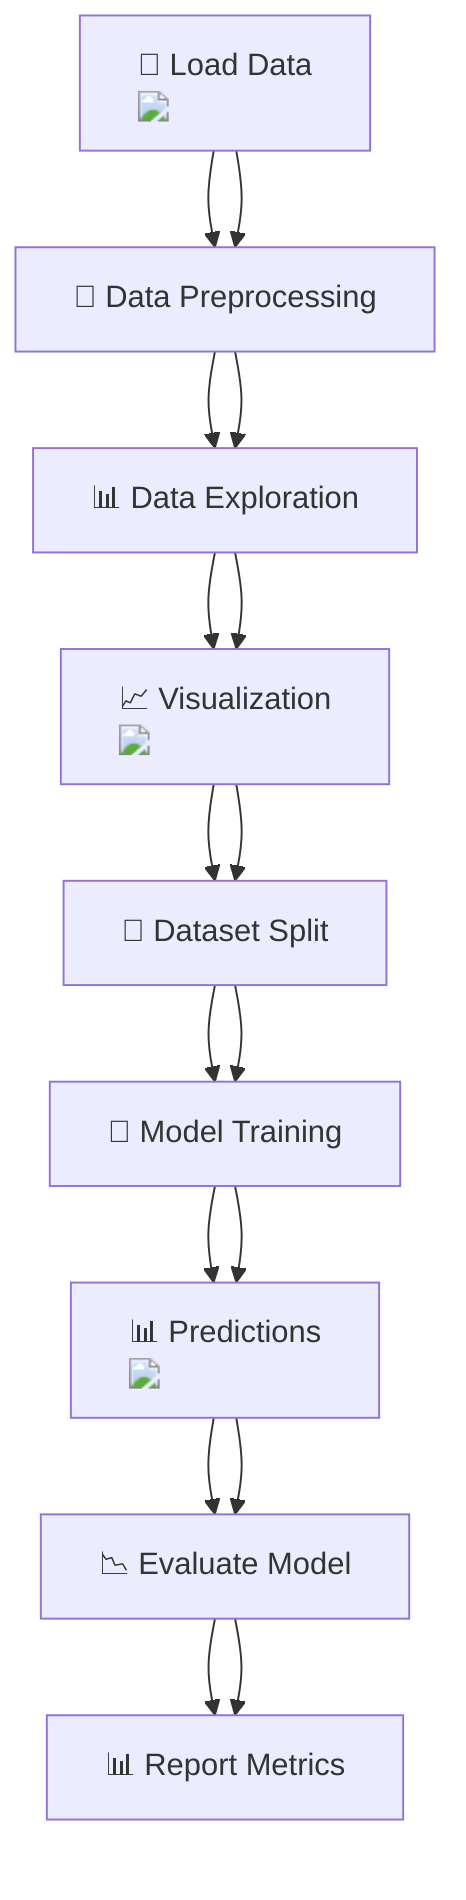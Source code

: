 flowchart TD
    A["📂 Load Data <img src='icons/database.svg' />"] --> B["🧹 Data Preprocessing"]
    B --> C["📊 Data Exploration"]
    C --> D["📈 Visualization <img src='dummy_plots/hist_template.svg' />"]
    D --> E["🔄 Dataset Split"]
    E --> F["🧠 Model Training"]
    F --> G["📊 Predictions <img src='dummy_plots/scatter_plot_template.svg' />"]
    G --> H["📉 Evaluate Model"]
    H --> I["📊 Report Metrics"]
    
    A --> B
    B --> C
    C --> D
    D --> E
    E --> F
    F --> G
    G --> H
    H --> I